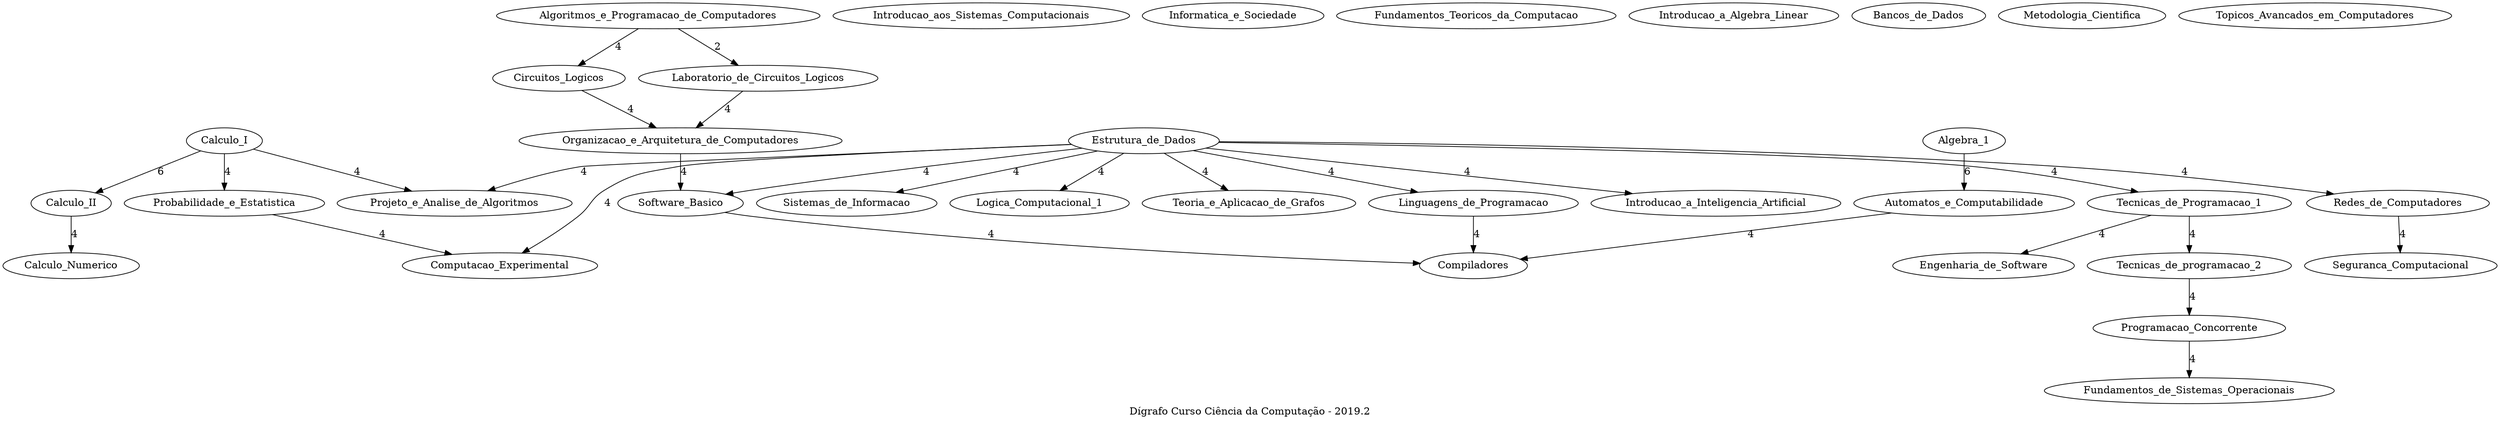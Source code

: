 digraph G {
 label = "Dígrafo Curso Ciência da Computação - 2019.2" 
Calculo_I -> Calculo_II [label="6"];
Calculo_I -> Probabilidade_e_Estatistica [label="4"];
Calculo_I -> Projeto_e_Analise_de_Algoritmos [label="4"];
Introducao_aos_Sistemas_Computacionais;
Algoritmos_e_Programacao_de_Computadores -> Circuitos_Logicos [label="4"];
Algoritmos_e_Programacao_de_Computadores -> Laboratorio_de_Circuitos_Logicos [label="2"];
Informatica_e_Sociedade;
Fundamentos_Teoricos_da_Computacao;
Circuitos_Logicos -> Organizacao_e_Arquitetura_de_Computadores [label="4"];
Laboratorio_de_Circuitos_Logicos -> Organizacao_e_Arquitetura_de_Computadores [label="4"];
Calculo_II -> Calculo_Numerico [label="4"];
Introducao_a_Algebra_Linear;
Estrutura_de_Dados -> Tecnicas_de_Programacao_1 [label="4"];
Estrutura_de_Dados -> Logica_Computacional_1 [label="4"];
Estrutura_de_Dados -> Teoria_e_Aplicacao_de_Grafos [label="4"];
Estrutura_de_Dados -> Redes_de_Computadores [label="4"];
Estrutura_de_Dados -> Linguagens_de_Programacao [label="4"];
Estrutura_de_Dados -> Introducao_a_Inteligencia_Artificial [label="4"];
Estrutura_de_Dados -> Software_Basico [label="4"];
Estrutura_de_Dados -> Sistemas_de_Informacao [label="4"];
Estrutura_de_Dados -> Computacao_Experimental [label="4"];
Estrutura_de_Dados -> Projeto_e_Analise_de_Algoritmos [label="4"];
Organizacao_e_Arquitetura_de_Computadores -> Software_Basico [label="4"];
Tecnicas_de_Programacao_1 -> Tecnicas_de_programacao_2 [label="4"];
Tecnicas_de_Programacao_1 -> Engenharia_de_Software [label="4"];
Algebra_1 -> Automatos_e_Computabilidade [label="6"];
Calculo_Numerico;
Probabilidade_e_Estatistica -> Computacao_Experimental [label="4"];
Logica_Computacional_1;
Tecnicas_de_programacao_2 -> Programacao_Concorrente [label="4"];
Teoria_e_Aplicacao_de_Grafos;
Redes_de_Computadores -> Seguranca_Computacional [label="4"];
Linguagens_de_Programacao -> Compiladores [label="4"];
Programacao_Concorrente -> Fundamentos_de_Sistemas_Operacionais [label="4"];
Engenharia_de_Software;
Bancos_de_Dados;
Introducao_a_Inteligencia_Artificial;
Software_Basico -> Compiladores [label="4"];
Fundamentos_de_Sistemas_Operacionais;
Automatos_e_Computabilidade -> Compiladores [label="4"];
Sistemas_de_Informacao;
Computacao_Experimental;
Projeto_e_Analise_de_Algoritmos;
Compiladores;
Seguranca_Computacional;
Metodologia_Cientifica;
Topicos_Avancados_em_Computadores;

}
